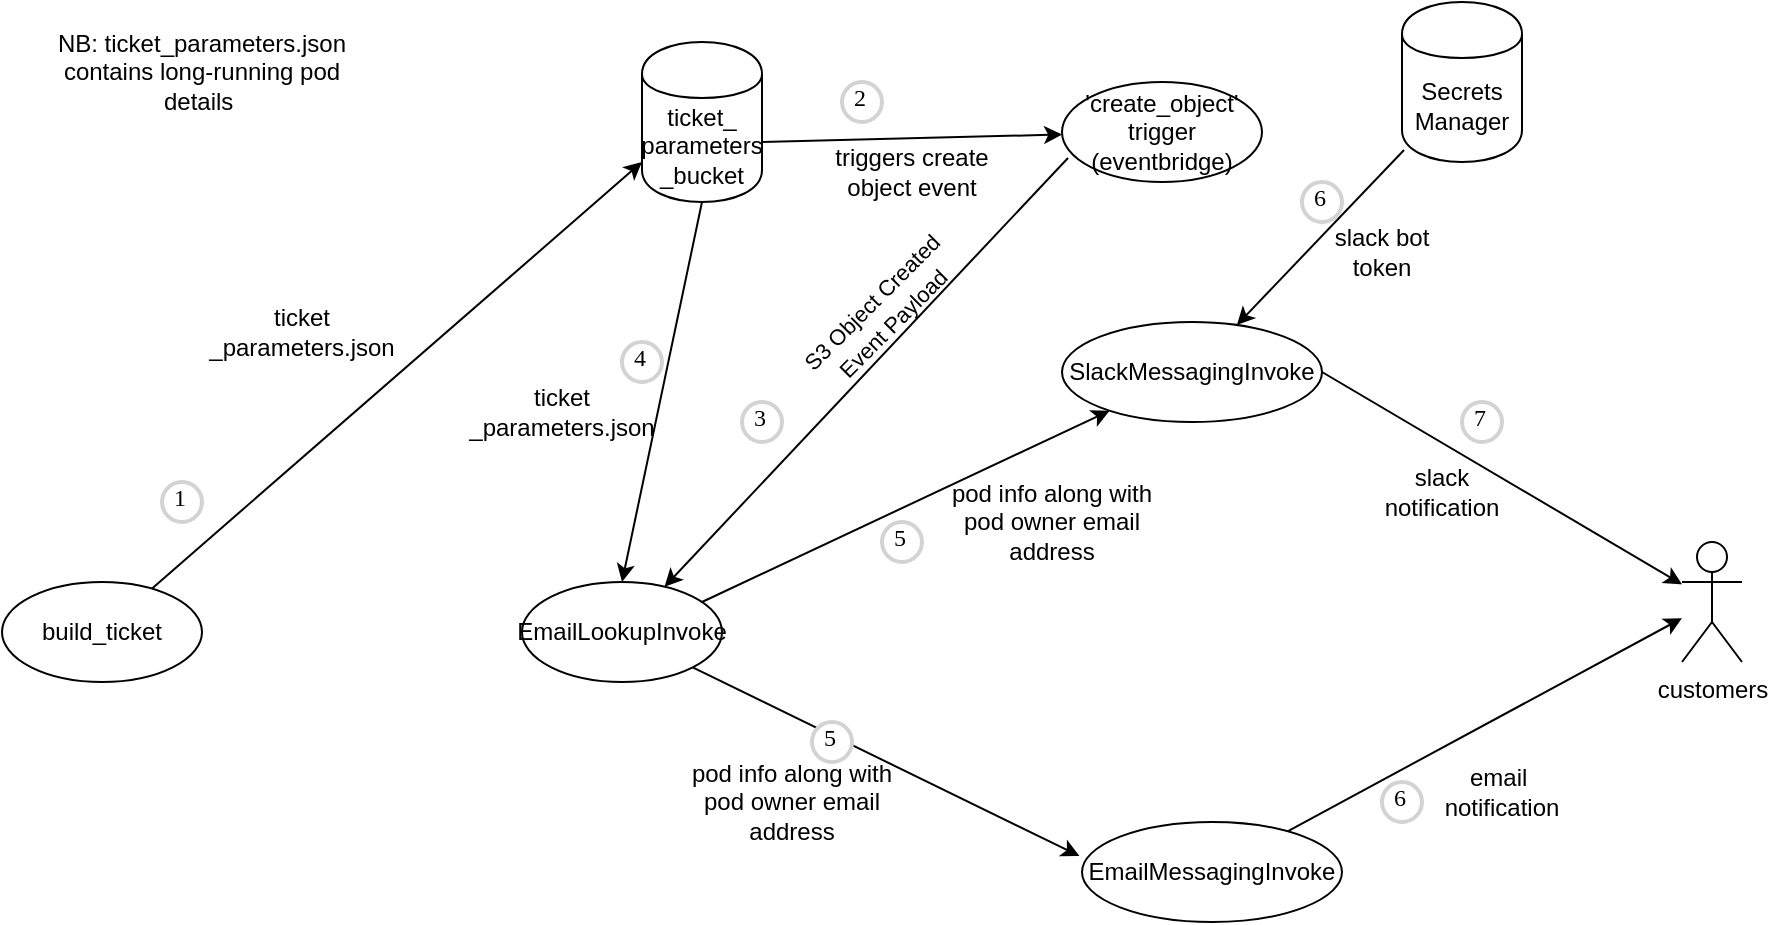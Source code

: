 <mxfile version="24.8.6">
  <diagram name="Page-1" id="7uQp8MufyrtNr7IwYD0L">
    <mxGraphModel dx="1434" dy="819" grid="1" gridSize="10" guides="1" tooltips="1" connect="1" arrows="1" fold="1" page="1" pageScale="1" pageWidth="850" pageHeight="1100" math="0" shadow="0">
      <root>
        <mxCell id="0" />
        <mxCell id="1" parent="0" />
        <mxCell id="grfcuQIvbZBvToJfju9Y-3" value="build_ticket" style="shape=ellipse;html=1;dashed=0;whiteSpace=wrap;perimeter=ellipsePerimeter;" vertex="1" parent="1">
          <mxGeometry x="10" y="310" width="100" height="50" as="geometry" />
        </mxCell>
        <mxCell id="grfcuQIvbZBvToJfju9Y-4" value="&#39;create_object&#39;&lt;div&gt;trigger&lt;/div&gt;&lt;div&gt;(eventbridge)&lt;/div&gt;" style="shape=ellipse;html=1;dashed=0;whiteSpace=wrap;perimeter=ellipsePerimeter;" vertex="1" parent="1">
          <mxGeometry x="540" y="60" width="100" height="50" as="geometry" />
        </mxCell>
        <mxCell id="grfcuQIvbZBvToJfju9Y-5" value="EmailLookupInvoke" style="shape=ellipse;html=1;dashed=0;whiteSpace=wrap;perimeter=ellipsePerimeter;" vertex="1" parent="1">
          <mxGeometry x="270" y="310" width="100" height="50" as="geometry" />
        </mxCell>
        <mxCell id="grfcuQIvbZBvToJfju9Y-6" value="EmailMessagingInvoke" style="shape=ellipse;html=1;dashed=0;whiteSpace=wrap;perimeter=ellipsePerimeter;" vertex="1" parent="1">
          <mxGeometry x="550" y="430" width="130" height="50" as="geometry" />
        </mxCell>
        <mxCell id="grfcuQIvbZBvToJfju9Y-7" value="SlackMessagingInvoke" style="shape=ellipse;html=1;dashed=0;whiteSpace=wrap;perimeter=ellipsePerimeter;" vertex="1" parent="1">
          <mxGeometry x="540" y="180" width="130" height="50" as="geometry" />
        </mxCell>
        <mxCell id="grfcuQIvbZBvToJfju9Y-8" value="ticket_&lt;div&gt;parameters&lt;div&gt;_bucket&lt;/div&gt;&lt;/div&gt;" style="shape=cylinder;whiteSpace=wrap;html=1;boundedLbl=1;backgroundOutline=1;" vertex="1" parent="1">
          <mxGeometry x="330" y="40" width="60" height="80" as="geometry" />
        </mxCell>
        <mxCell id="grfcuQIvbZBvToJfju9Y-9" value="" style="endArrow=classic;html=1;rounded=0;" edge="1" parent="1" source="grfcuQIvbZBvToJfju9Y-3">
          <mxGeometry width="50" height="50" relative="1" as="geometry">
            <mxPoint x="110" y="220" as="sourcePoint" />
            <mxPoint x="330" y="100" as="targetPoint" />
          </mxGeometry>
        </mxCell>
        <mxCell id="grfcuQIvbZBvToJfju9Y-10" value="" style="endArrow=classic;html=1;rounded=0;" edge="1" parent="1" target="grfcuQIvbZBvToJfju9Y-4">
          <mxGeometry width="50" height="50" relative="1" as="geometry">
            <mxPoint x="390" y="90" as="sourcePoint" />
            <mxPoint x="440" y="40" as="targetPoint" />
          </mxGeometry>
        </mxCell>
        <mxCell id="grfcuQIvbZBvToJfju9Y-11" value="customers" style="shape=umlActor;verticalLabelPosition=bottom;verticalAlign=top;html=1;outlineConnect=0;" vertex="1" parent="1">
          <mxGeometry x="850" y="290" width="30" height="60" as="geometry" />
        </mxCell>
        <mxCell id="grfcuQIvbZBvToJfju9Y-12" value="" style="endArrow=classic;html=1;rounded=0;exitX=0.03;exitY=0.76;exitDx=0;exitDy=0;exitPerimeter=0;" edge="1" parent="1" source="grfcuQIvbZBvToJfju9Y-4" target="grfcuQIvbZBvToJfju9Y-5">
          <mxGeometry width="50" height="50" relative="1" as="geometry">
            <mxPoint x="580" y="130" as="sourcePoint" />
            <mxPoint x="320" y="250" as="targetPoint" />
          </mxGeometry>
        </mxCell>
        <mxCell id="grfcuQIvbZBvToJfju9Y-13" value="" style="endArrow=classic;html=1;rounded=0;" edge="1" parent="1" target="grfcuQIvbZBvToJfju9Y-7">
          <mxGeometry width="50" height="50" relative="1" as="geometry">
            <mxPoint x="360" y="320" as="sourcePoint" />
            <mxPoint x="410" y="270" as="targetPoint" />
          </mxGeometry>
        </mxCell>
        <mxCell id="grfcuQIvbZBvToJfju9Y-14" value="" style="endArrow=classic;html=1;rounded=0;entryX=-0.01;entryY=0.34;entryDx=0;entryDy=0;entryPerimeter=0;exitX=1;exitY=1;exitDx=0;exitDy=0;" edge="1" parent="1" source="grfcuQIvbZBvToJfju9Y-5" target="grfcuQIvbZBvToJfju9Y-6">
          <mxGeometry width="50" height="50" relative="1" as="geometry">
            <mxPoint x="370" y="360" as="sourcePoint" />
            <mxPoint x="420" y="310" as="targetPoint" />
          </mxGeometry>
        </mxCell>
        <mxCell id="grfcuQIvbZBvToJfju9Y-15" value="" style="endArrow=classic;html=1;rounded=0;exitX=1;exitY=0.5;exitDx=0;exitDy=0;" edge="1" parent="1" source="grfcuQIvbZBvToJfju9Y-7" target="grfcuQIvbZBvToJfju9Y-11">
          <mxGeometry width="50" height="50" relative="1" as="geometry">
            <mxPoint x="640" y="200" as="sourcePoint" />
            <mxPoint x="690" y="150" as="targetPoint" />
          </mxGeometry>
        </mxCell>
        <mxCell id="grfcuQIvbZBvToJfju9Y-16" value="" style="endArrow=classic;html=1;rounded=0;" edge="1" parent="1" source="grfcuQIvbZBvToJfju9Y-6" target="grfcuQIvbZBvToJfju9Y-11">
          <mxGeometry width="50" height="50" relative="1" as="geometry">
            <mxPoint x="650" y="450" as="sourcePoint" />
            <mxPoint x="700" y="400" as="targetPoint" />
          </mxGeometry>
        </mxCell>
        <mxCell id="grfcuQIvbZBvToJfju9Y-18" value="" style="endArrow=classic;html=1;rounded=0;entryX=0.5;entryY=0;entryDx=0;entryDy=0;exitX=0.5;exitY=1;exitDx=0;exitDy=0;" edge="1" parent="1" source="grfcuQIvbZBvToJfju9Y-8" target="grfcuQIvbZBvToJfju9Y-5">
          <mxGeometry width="50" height="50" relative="1" as="geometry">
            <mxPoint x="370" y="120" as="sourcePoint" />
            <mxPoint x="420" y="70" as="targetPoint" />
          </mxGeometry>
        </mxCell>
        <mxCell id="grfcuQIvbZBvToJfju9Y-19" value="1" style="ellipse;whiteSpace=wrap;html=1;aspect=fixed;strokeWidth=2;fontFamily=Tahoma;spacingBottom=4;spacingRight=2;strokeColor=#d3d3d3;" vertex="1" parent="1">
          <mxGeometry x="90" y="260" width="20" height="20" as="geometry" />
        </mxCell>
        <mxCell id="grfcuQIvbZBvToJfju9Y-20" value="2" style="ellipse;whiteSpace=wrap;html=1;aspect=fixed;strokeWidth=2;fontFamily=Tahoma;spacingBottom=4;spacingRight=2;strokeColor=#d3d3d3;" vertex="1" parent="1">
          <mxGeometry x="430" y="60" width="20" height="20" as="geometry" />
        </mxCell>
        <mxCell id="grfcuQIvbZBvToJfju9Y-21" value="3" style="ellipse;whiteSpace=wrap;html=1;aspect=fixed;strokeWidth=2;fontFamily=Tahoma;spacingBottom=4;spacingRight=2;strokeColor=#d3d3d3;" vertex="1" parent="1">
          <mxGeometry x="380" y="220" width="20" height="20" as="geometry" />
        </mxCell>
        <mxCell id="grfcuQIvbZBvToJfju9Y-22" value="4" style="ellipse;whiteSpace=wrap;html=1;aspect=fixed;strokeWidth=2;fontFamily=Tahoma;spacingBottom=4;spacingRight=2;strokeColor=#d3d3d3;" vertex="1" parent="1">
          <mxGeometry x="320" y="190" width="20" height="20" as="geometry" />
        </mxCell>
        <mxCell id="grfcuQIvbZBvToJfju9Y-23" value="5" style="ellipse;whiteSpace=wrap;html=1;aspect=fixed;strokeWidth=2;fontFamily=Tahoma;spacingBottom=4;spacingRight=2;strokeColor=#d3d3d3;" vertex="1" parent="1">
          <mxGeometry x="415" y="380" width="20" height="20" as="geometry" />
        </mxCell>
        <mxCell id="grfcuQIvbZBvToJfju9Y-26" value="5" style="ellipse;whiteSpace=wrap;html=1;aspect=fixed;strokeWidth=2;fontFamily=Tahoma;spacingBottom=4;spacingRight=2;strokeColor=#d3d3d3;" vertex="1" parent="1">
          <mxGeometry x="450" y="280" width="20" height="20" as="geometry" />
        </mxCell>
        <mxCell id="grfcuQIvbZBvToJfju9Y-27" value="6" style="ellipse;whiteSpace=wrap;html=1;aspect=fixed;strokeWidth=2;fontFamily=Tahoma;spacingBottom=4;spacingRight=2;strokeColor=#d3d3d3;" vertex="1" parent="1">
          <mxGeometry x="660" y="110" width="20" height="20" as="geometry" />
        </mxCell>
        <mxCell id="grfcuQIvbZBvToJfju9Y-28" value="6" style="ellipse;whiteSpace=wrap;html=1;aspect=fixed;strokeWidth=2;fontFamily=Tahoma;spacingBottom=4;spacingRight=2;strokeColor=#d3d3d3;" vertex="1" parent="1">
          <mxGeometry x="700" y="410" width="20" height="20" as="geometry" />
        </mxCell>
        <mxCell id="grfcuQIvbZBvToJfju9Y-29" value="ticket&lt;br&gt;_parameters.json" style="text;html=1;align=center;verticalAlign=middle;whiteSpace=wrap;rounded=0;" vertex="1" parent="1">
          <mxGeometry x="130" y="170" width="60" height="30" as="geometry" />
        </mxCell>
        <mxCell id="grfcuQIvbZBvToJfju9Y-30" value="ticket&lt;br&gt;_parameters.json" style="text;html=1;align=center;verticalAlign=middle;whiteSpace=wrap;rounded=0;" vertex="1" parent="1">
          <mxGeometry x="260" y="210" width="60" height="30" as="geometry" />
        </mxCell>
        <mxCell id="grfcuQIvbZBvToJfju9Y-31" value="Secrets&lt;div&gt;Manager&lt;/div&gt;" style="shape=cylinder;whiteSpace=wrap;html=1;boundedLbl=1;backgroundOutline=1;" vertex="1" parent="1">
          <mxGeometry x="710" y="20" width="60" height="80" as="geometry" />
        </mxCell>
        <mxCell id="grfcuQIvbZBvToJfju9Y-32" value="" style="endArrow=classic;html=1;rounded=0;exitX=0.017;exitY=0.925;exitDx=0;exitDy=0;exitPerimeter=0;" edge="1" parent="1" source="grfcuQIvbZBvToJfju9Y-31" target="grfcuQIvbZBvToJfju9Y-7">
          <mxGeometry width="50" height="50" relative="1" as="geometry">
            <mxPoint x="745" y="130" as="sourcePoint" />
            <mxPoint x="795" y="80" as="targetPoint" />
          </mxGeometry>
        </mxCell>
        <mxCell id="grfcuQIvbZBvToJfju9Y-35" value="7" style="ellipse;whiteSpace=wrap;html=1;aspect=fixed;strokeWidth=2;fontFamily=Tahoma;spacingBottom=4;spacingRight=2;strokeColor=#d3d3d3;" vertex="1" parent="1">
          <mxGeometry x="740" y="220" width="20" height="20" as="geometry" />
        </mxCell>
        <mxCell id="grfcuQIvbZBvToJfju9Y-39" value="NB: ticket_parameters.json contains long-running pod details&amp;nbsp;" style="text;html=1;align=center;verticalAlign=middle;whiteSpace=wrap;rounded=0;" vertex="1" parent="1">
          <mxGeometry x="20" y="30" width="180" height="50" as="geometry" />
        </mxCell>
        <mxCell id="grfcuQIvbZBvToJfju9Y-40" value="&lt;font style=&quot;font-size: 11px;&quot;&gt;S3 Object Created Event Payload&lt;/font&gt;" style="text;html=1;align=center;verticalAlign=middle;whiteSpace=wrap;rounded=0;rotation=-45;" vertex="1" parent="1">
          <mxGeometry x="390" y="160" width="120" height="30" as="geometry" />
        </mxCell>
        <mxCell id="grfcuQIvbZBvToJfju9Y-41" value="pod info along with pod owner email address" style="text;html=1;align=center;verticalAlign=middle;whiteSpace=wrap;rounded=0;" vertex="1" parent="1">
          <mxGeometry x="480" y="260" width="110" height="40" as="geometry" />
        </mxCell>
        <mxCell id="grfcuQIvbZBvToJfju9Y-42" value="pod info along with pod owner email address" style="text;html=1;align=center;verticalAlign=middle;whiteSpace=wrap;rounded=0;" vertex="1" parent="1">
          <mxGeometry x="350" y="400" width="110" height="40" as="geometry" />
        </mxCell>
        <mxCell id="grfcuQIvbZBvToJfju9Y-43" value="slack bot token" style="text;html=1;align=center;verticalAlign=middle;whiteSpace=wrap;rounded=0;" vertex="1" parent="1">
          <mxGeometry x="670" y="130" width="60" height="30" as="geometry" />
        </mxCell>
        <mxCell id="grfcuQIvbZBvToJfju9Y-44" value="slack notification" style="text;html=1;align=center;verticalAlign=middle;whiteSpace=wrap;rounded=0;" vertex="1" parent="1">
          <mxGeometry x="700" y="250" width="60" height="30" as="geometry" />
        </mxCell>
        <mxCell id="grfcuQIvbZBvToJfju9Y-45" value="email&amp;nbsp;&lt;div&gt;notification&lt;/div&gt;" style="text;html=1;align=center;verticalAlign=middle;whiteSpace=wrap;rounded=0;" vertex="1" parent="1">
          <mxGeometry x="730" y="400" width="60" height="30" as="geometry" />
        </mxCell>
        <mxCell id="grfcuQIvbZBvToJfju9Y-46" value="triggers create object event" style="text;html=1;align=center;verticalAlign=middle;whiteSpace=wrap;rounded=0;" vertex="1" parent="1">
          <mxGeometry x="420" y="90" width="90" height="30" as="geometry" />
        </mxCell>
      </root>
    </mxGraphModel>
  </diagram>
</mxfile>
